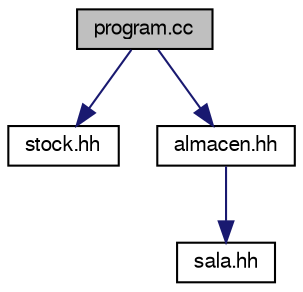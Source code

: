digraph "program.cc"
{
  edge [fontname="FreeSans",fontsize="10",labelfontname="FreeSans",labelfontsize="10"];
  node [fontname="FreeSans",fontsize="10",shape=record];
  Node0 [label="program.cc",height=0.2,width=0.4,color="black", fillcolor="grey75", style="filled", fontcolor="black"];
  Node0 -> Node1 [color="midnightblue",fontsize="10",style="solid",fontname="FreeSans"];
  Node1 [label="stock.hh",height=0.2,width=0.4,color="black", fillcolor="white", style="filled",URL="$stock_8hh.html",tooltip="Especificación de la clase Stock. "];
  Node0 -> Node2 [color="midnightblue",fontsize="10",style="solid",fontname="FreeSans"];
  Node2 [label="almacen.hh",height=0.2,width=0.4,color="black", fillcolor="white", style="filled",URL="$almacen_8hh.html",tooltip="Especificación de la clase Almacen. "];
  Node2 -> Node3 [color="midnightblue",fontsize="10",style="solid",fontname="FreeSans"];
  Node3 [label="sala.hh",height=0.2,width=0.4,color="black", fillcolor="white", style="filled",URL="$sala_8hh.html",tooltip="Especificación de la clase Sala. "];
}

